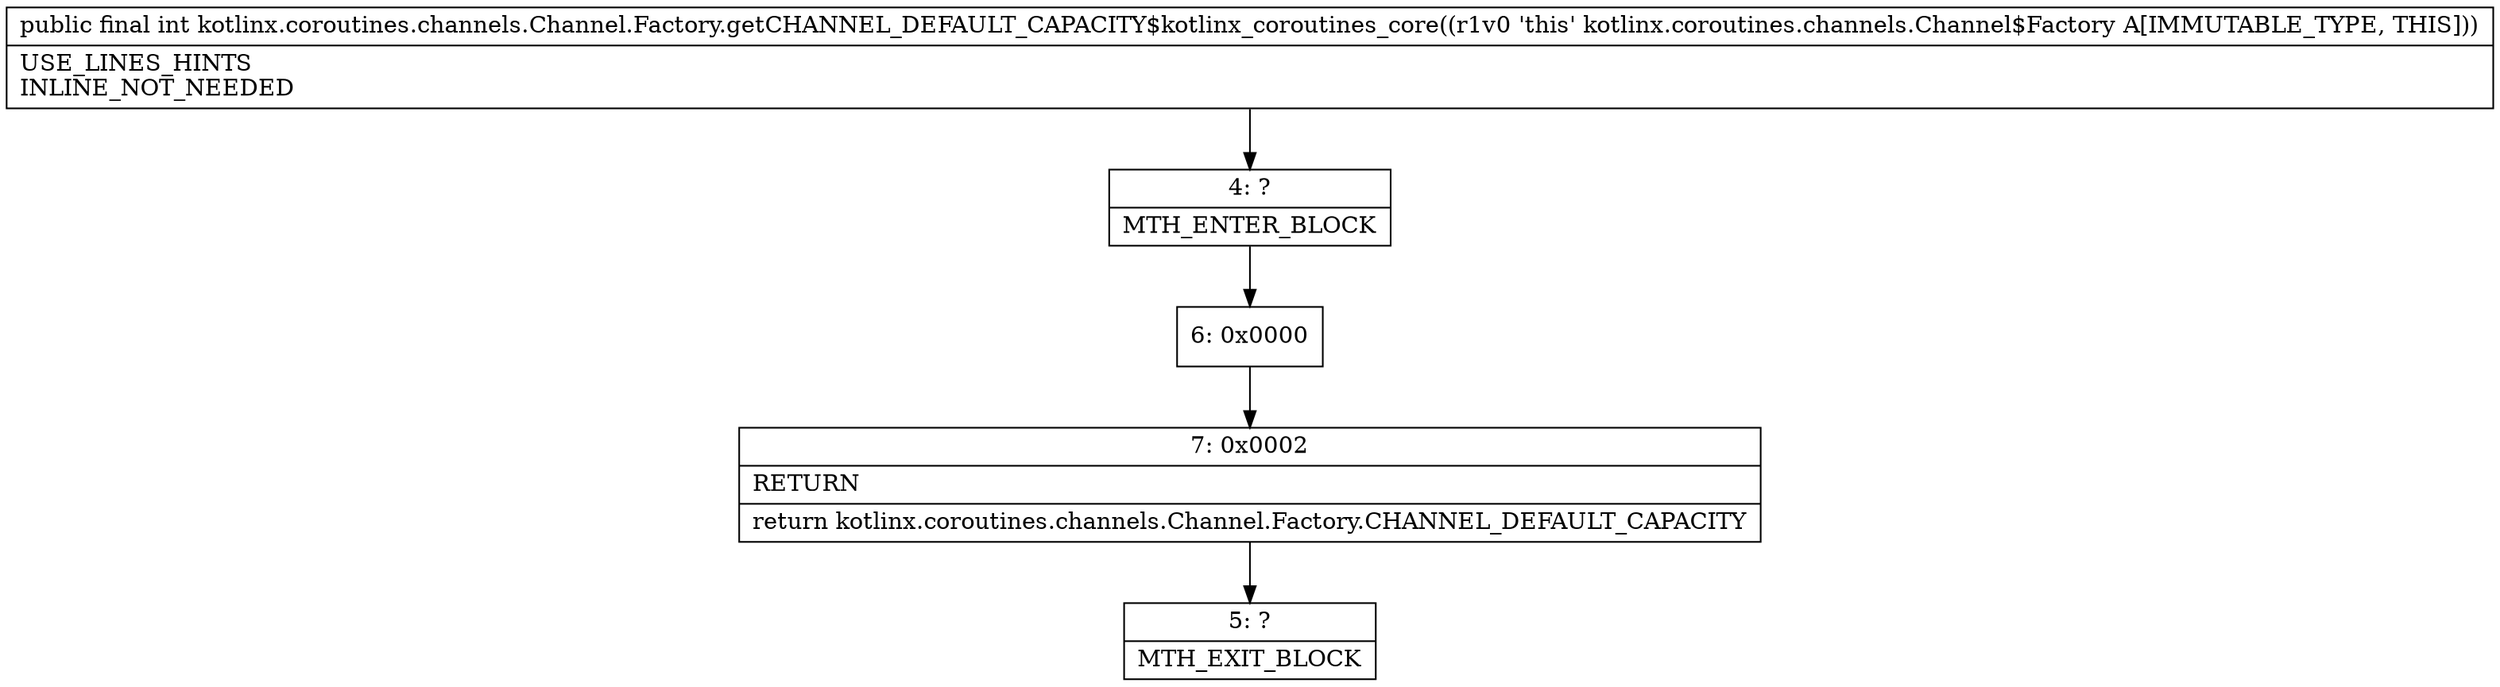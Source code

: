 digraph "CFG forkotlinx.coroutines.channels.Channel.Factory.getCHANNEL_DEFAULT_CAPACITY$kotlinx_coroutines_core()I" {
Node_4 [shape=record,label="{4\:\ ?|MTH_ENTER_BLOCK\l}"];
Node_6 [shape=record,label="{6\:\ 0x0000}"];
Node_7 [shape=record,label="{7\:\ 0x0002|RETURN\l|return kotlinx.coroutines.channels.Channel.Factory.CHANNEL_DEFAULT_CAPACITY\l}"];
Node_5 [shape=record,label="{5\:\ ?|MTH_EXIT_BLOCK\l}"];
MethodNode[shape=record,label="{public final int kotlinx.coroutines.channels.Channel.Factory.getCHANNEL_DEFAULT_CAPACITY$kotlinx_coroutines_core((r1v0 'this' kotlinx.coroutines.channels.Channel$Factory A[IMMUTABLE_TYPE, THIS]))  | USE_LINES_HINTS\lINLINE_NOT_NEEDED\l}"];
MethodNode -> Node_4;Node_4 -> Node_6;
Node_6 -> Node_7;
Node_7 -> Node_5;
}

